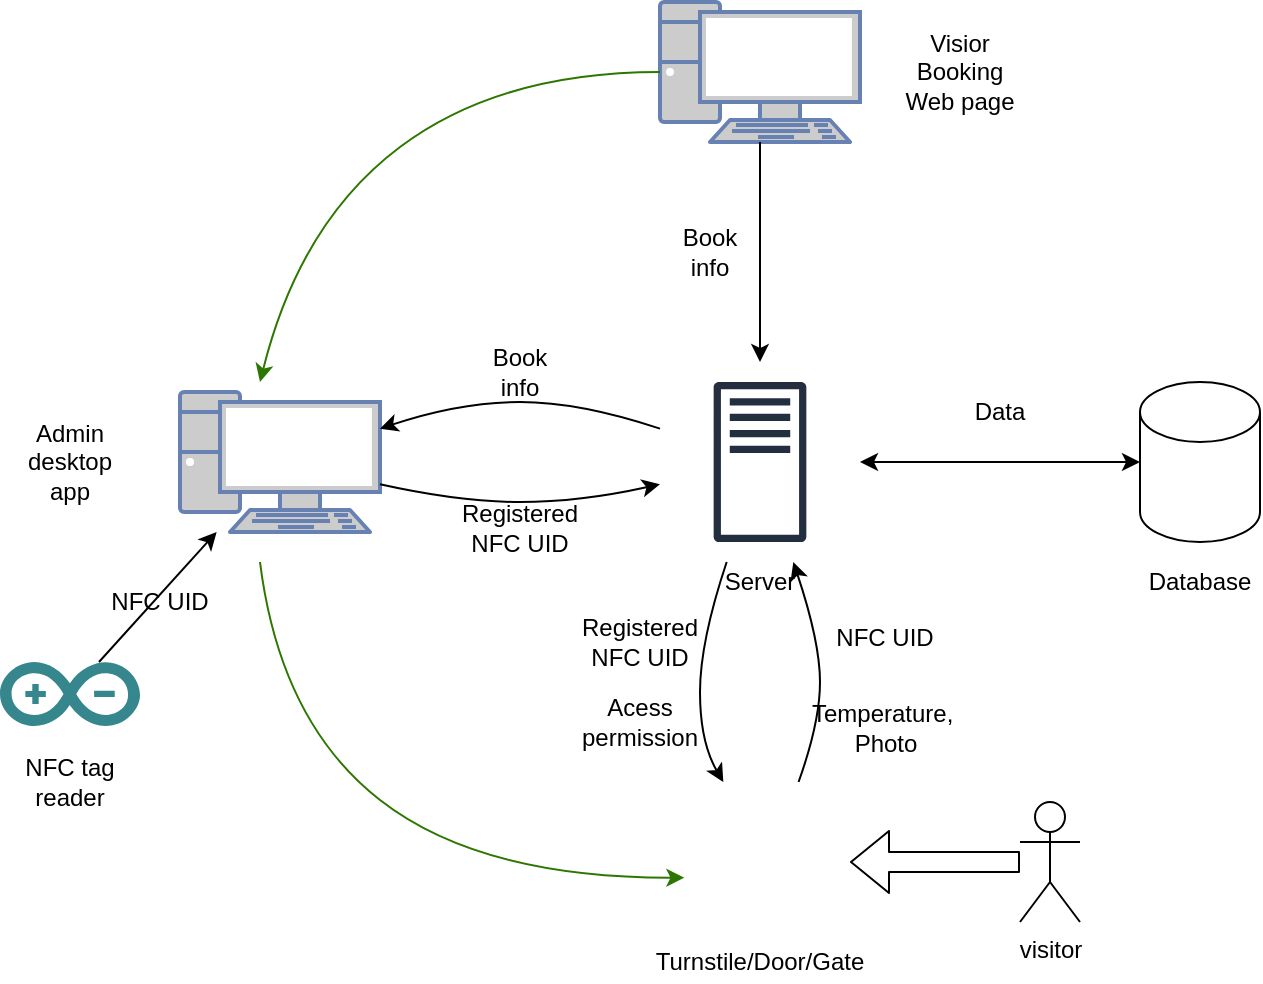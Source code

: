 <mxfile version="13.9.9" type="device"><diagram id="3GUhXT0_CRa2sg-EPFSv" name="Page-1"><mxGraphModel dx="1024" dy="592" grid="1" gridSize="10" guides="1" tooltips="1" connect="1" arrows="1" fold="1" page="1" pageScale="1" pageWidth="850" pageHeight="1100" math="0" shadow="0"><root><mxCell id="0"/><mxCell id="1" parent="0"/><mxCell id="2d9kgT4lDHFW2ZH7mY6y-2" value="" style="shape=cylinder3;whiteSpace=wrap;html=1;boundedLbl=1;backgroundOutline=1;size=15;" parent="1" vertex="1"><mxGeometry x="630" y="220" width="60" height="80" as="geometry"/></mxCell><mxCell id="2d9kgT4lDHFW2ZH7mY6y-4" value="" style="outlineConnect=0;fontColor=#232F3E;gradientColor=none;strokeColor=#232F3E;fillColor=#ffffff;dashed=0;verticalLabelPosition=bottom;verticalAlign=top;align=center;html=1;fontSize=12;fontStyle=0;aspect=fixed;shape=mxgraph.aws4.resourceIcon;resIcon=mxgraph.aws4.traditional_server;" parent="1" vertex="1"><mxGeometry x="390" y="210" width="100" height="100" as="geometry"/></mxCell><mxCell id="2d9kgT4lDHFW2ZH7mY6y-5" value="" style="fontColor=#0066CC;verticalAlign=top;verticalLabelPosition=bottom;labelPosition=center;align=center;html=1;outlineConnect=0;fillColor=#CCCCCC;strokeColor=#6881B3;gradientColor=none;gradientDirection=north;strokeWidth=2;shape=mxgraph.networks.pc;" parent="1" vertex="1"><mxGeometry x="150" y="225" width="100" height="70" as="geometry"/></mxCell><mxCell id="2d9kgT4lDHFW2ZH7mY6y-6" value="" style="dashed=0;outlineConnect=0;html=1;align=center;labelPosition=center;verticalLabelPosition=bottom;verticalAlign=top;shape=mxgraph.weblogos.arduino;fillColor=#36868D;strokeColor=none;direction=west;" parent="1" vertex="1"><mxGeometry x="60" y="360" width="70" height="32" as="geometry"/></mxCell><mxCell id="2d9kgT4lDHFW2ZH7mY6y-7" value="" style="shape=image;html=1;verticalAlign=top;verticalLabelPosition=bottom;labelBackgroundColor=#ffffff;imageAspect=0;aspect=fixed;image=https://cdn4.iconfinder.com/data/icons/logos-and-brands-1/512/272_Raspberry_Pi_logo-128.png" parent="1" vertex="1"><mxGeometry x="405" y="420" width="80" height="80" as="geometry"/></mxCell><mxCell id="2d9kgT4lDHFW2ZH7mY6y-8" value="" style="fontColor=#0066CC;verticalAlign=top;verticalLabelPosition=bottom;labelPosition=center;align=center;html=1;outlineConnect=0;fillColor=#CCCCCC;strokeColor=#6881B3;gradientColor=none;gradientDirection=north;strokeWidth=2;shape=mxgraph.networks.pc;" parent="1" vertex="1"><mxGeometry x="390" y="30" width="100" height="70" as="geometry"/></mxCell><mxCell id="2d9kgT4lDHFW2ZH7mY6y-19" value="" style="curved=1;endArrow=classic;html=1;fillColor=#60a917;strokeColor=#2D7600;" parent="1" source="2d9kgT4lDHFW2ZH7mY6y-8" edge="1"><mxGeometry width="50" height="50" relative="1" as="geometry"><mxPoint x="250" y="130" as="sourcePoint"/><mxPoint x="190" y="220" as="targetPoint"/><Array as="points"><mxPoint x="310" y="65"/><mxPoint x="210" y="140"/></Array></mxGeometry></mxCell><mxCell id="2d9kgT4lDHFW2ZH7mY6y-20" value="" style="curved=1;endArrow=classic;html=1;entryX=-0.035;entryY=0.598;entryDx=0;entryDy=0;entryPerimeter=0;fillColor=#60a917;strokeColor=#2D7600;" parent="1" target="2d9kgT4lDHFW2ZH7mY6y-7" edge="1"><mxGeometry width="50" height="50" relative="1" as="geometry"><mxPoint x="190" y="310" as="sourcePoint"/><mxPoint x="150" y="495" as="targetPoint"/><Array as="points"><mxPoint x="200" y="390"/><mxPoint x="300" y="468"/></Array></mxGeometry></mxCell><mxCell id="2d9kgT4lDHFW2ZH7mY6y-22" value="visitor" style="shape=umlActor;verticalLabelPosition=bottom;verticalAlign=top;html=1;outlineConnect=0;" parent="1" vertex="1"><mxGeometry x="570" y="430" width="30" height="60" as="geometry"/></mxCell><mxCell id="2d9kgT4lDHFW2ZH7mY6y-25" value="Admin desktop app&lt;span style=&quot;color: rgba(0 , 0 , 0 , 0) ; font-family: monospace ; font-size: 0px&quot;&gt;%3CmxGraphModel%3E%3Croot%3E%3CmxCell%20id%3D%220%22%2F%3E%3CmxCell%20id%3D%221%22%20parent%3D%220%22%2F%3E%3CmxCell%20id%3D%222%22%20value%3D%22%22%20style%3D%22curved%3D1%3BendArrow%3Dclassic%3Bhtml%3D1%3B%22%20edge%3D%221%22%20parent%3D%221%22%3E%3CmxGeometry%20width%3D%2250%22%20height%3D%2250%22%20relative%3D%221%22%20as%3D%22geometry%22%3E%3CmxPoint%20x%3D%22390%22%20y%3D%2265%22%20as%3D%22sourcePoint%22%2F%3E%3CmxPoint%20x%3D%22210%22%20y%3D%22220%22%20as%3D%22targetPoint%22%2F%3E%3CArray%20as%3D%22points%22%3E%3CmxPoint%20x%3D%22310%22%20y%3D%2265%22%2F%3E%3CmxPoint%20x%3D%22220%22%20y%3D%22140%22%2F%3E%3C%2FArray%3E%3C%2FmxGeometry%3E%3C%2FmxCell%3E%3C%2Froot%3E%3C%2FmxGraphModel%3EDasda Dasdasdasdasda&lt;br&gt;&lt;/span&gt;" style="text;html=1;strokeColor=none;fillColor=none;align=center;verticalAlign=middle;whiteSpace=wrap;rounded=0;" parent="1" vertex="1"><mxGeometry x="70" y="245" width="50" height="30" as="geometry"/></mxCell><mxCell id="2d9kgT4lDHFW2ZH7mY6y-26" value="Visior Booking Web page" style="text;html=1;strokeColor=none;fillColor=none;align=center;verticalAlign=middle;whiteSpace=wrap;rounded=0;" parent="1" vertex="1"><mxGeometry x="510" y="52.5" width="60" height="25" as="geometry"/></mxCell><mxCell id="2d9kgT4lDHFW2ZH7mY6y-28" value="Server" style="text;html=1;strokeColor=none;fillColor=none;align=center;verticalAlign=middle;whiteSpace=wrap;rounded=0;" parent="1" vertex="1"><mxGeometry x="420" y="310" width="40" height="20" as="geometry"/></mxCell><mxCell id="2d9kgT4lDHFW2ZH7mY6y-29" value="Database" style="text;html=1;strokeColor=none;fillColor=none;align=center;verticalAlign=middle;whiteSpace=wrap;rounded=0;" parent="1" vertex="1"><mxGeometry x="635" y="310" width="50" height="20" as="geometry"/></mxCell><mxCell id="2d9kgT4lDHFW2ZH7mY6y-30" value="NFC tag reader" style="text;html=1;strokeColor=none;fillColor=none;align=center;verticalAlign=middle;whiteSpace=wrap;rounded=0;" parent="1" vertex="1"><mxGeometry x="60" y="410" width="70" height="20" as="geometry"/></mxCell><mxCell id="2d9kgT4lDHFW2ZH7mY6y-31" value="Turnstile/Door/Gate" style="text;html=1;strokeColor=none;fillColor=none;align=center;verticalAlign=middle;whiteSpace=wrap;rounded=0;" parent="1" vertex="1"><mxGeometry x="405" y="500" width="70" height="20" as="geometry"/></mxCell><mxCell id="2d9kgT4lDHFW2ZH7mY6y-34" value="Book info&lt;span style=&quot;color: rgba(0 , 0 , 0 , 0) ; font-family: monospace ; font-size: 0px&quot;&gt;%3CmxGraphModel%3E%3Croot%3E%3CmxCell%20id%3D%220%22%2F%3E%3CmxCell%20id%3D%221%22%20parent%3D%220%22%2F%3E%3CmxCell%20id%3D%222%22%20value%3D%22%22%20style%3D%22curved%3D1%3BendArrow%3Dclassic%3Bhtml%3D1%3B%22%20edge%3D%221%22%20parent%3D%221%22%3E%3CmxGeometry%20width%3D%2250%22%20height%3D%2250%22%20relative%3D%221%22%20as%3D%22geometry%22%3E%3CmxPoint%20x%3D%22390%22%20y%3D%2265%22%20as%3D%22sourcePoint%22%2F%3E%3CmxPoint%20x%3D%22210%22%20y%3D%22220%22%20as%3D%22targetPoint%22%2F%3E%3CArray%20as%3D%22points%22%3E%3CmxPoint%20x%3D%22310%22%20y%3D%2265%22%2F%3E%3CmxPoint%20x%3D%22220%22%20y%3D%22140%22%2F%3E%3C%2FArray%3E%3C%2FmxGeometry%3E%3C%2FmxCell%3E%3C%2Froot%3E%3C%2FmxGraphModel%3&lt;/span&gt;" style="text;html=1;strokeColor=none;fillColor=none;align=center;verticalAlign=middle;whiteSpace=wrap;rounded=0;" parent="1" vertex="1"><mxGeometry x="390" y="140" width="50" height="30" as="geometry"/></mxCell><mxCell id="2d9kgT4lDHFW2ZH7mY6y-39" value="Book info&lt;span style=&quot;color: rgba(0 , 0 , 0 , 0) ; font-family: monospace ; font-size: 0px&quot;&gt;%3CmxGraphModel%3E%3Croot%3E%3CmxCell%20id%3D%220%22%2F%3E%3CmxCell%20id%3D%221%22%20parent%3D%220%22%2F%3E%3CmxCell%20id%3D%222%22%20value%3D%22%22%20style%3D%22curved%3D1%3BendArrow%3Dclassic%3Bhtml%3D1%3B%22%20edge%3D%221%22%20parent%3D%221%22%3E%3CmxGeometry%20width%3D%2250%22%20height%3D%2250%22%20relative%3D%221%22%20as%3D%22geometry%22%3E%3CmxPoint%20x%3D%22390%22%20y%3D%2265%22%20as%3D%22sourcePoint%22%2F%3E%3CmxPoint%20x%3D%22210%22%20y%3D%22220%22%20as%3D%22targetPoint%22%2F%3E%3CArray%20as%3D%22points%22%3E%3CmxPoint%20x%3D%22310%22%20y%3D%2265%22%2F%3E%3CmxPoint%20x%3D%22220%22%20y%3D%22140%22%2F%3E%3C%2FArray%3E%3C%2FmxGeometry%3E%3C%2FmxCell%3E%3C%2Froot%3E%3C%2FmxGraphModel%3&lt;/span&gt;" style="text;html=1;strokeColor=none;fillColor=none;align=center;verticalAlign=middle;whiteSpace=wrap;rounded=0;" parent="1" vertex="1"><mxGeometry x="295" y="200" width="50" height="30" as="geometry"/></mxCell><mxCell id="2d9kgT4lDHFW2ZH7mY6y-40" value="Registered NFC UID" style="text;html=1;strokeColor=none;fillColor=none;align=center;verticalAlign=middle;whiteSpace=wrap;rounded=0;" parent="1" vertex="1"><mxGeometry x="290" y="275" width="60" height="35" as="geometry"/></mxCell><mxCell id="2d9kgT4lDHFW2ZH7mY6y-42" value="" style="curved=1;endArrow=classic;html=1;" parent="1" source="2d9kgT4lDHFW2ZH7mY6y-4" target="2d9kgT4lDHFW2ZH7mY6y-5" edge="1"><mxGeometry width="50" height="50" relative="1" as="geometry"><mxPoint x="330" y="290" as="sourcePoint"/><mxPoint x="380" y="240" as="targetPoint"/><Array as="points"><mxPoint x="350" y="230"/><mxPoint x="290" y="230"/></Array></mxGeometry></mxCell><mxCell id="2d9kgT4lDHFW2ZH7mY6y-43" value="" style="curved=1;endArrow=classic;html=1;" parent="1" source="2d9kgT4lDHFW2ZH7mY6y-5" target="2d9kgT4lDHFW2ZH7mY6y-4" edge="1"><mxGeometry width="50" height="50" relative="1" as="geometry"><mxPoint x="260" y="253.333" as="sourcePoint"/><mxPoint x="400" y="253.333" as="targetPoint"/><Array as="points"><mxPoint x="290" y="280"/><mxPoint x="350" y="280"/></Array></mxGeometry></mxCell><mxCell id="2d9kgT4lDHFW2ZH7mY6y-44" value="" style="endArrow=classic;html=1;" parent="1" source="2d9kgT4lDHFW2ZH7mY6y-8" target="2d9kgT4lDHFW2ZH7mY6y-4" edge="1"><mxGeometry width="50" height="50" relative="1" as="geometry"><mxPoint x="450" y="230" as="sourcePoint"/><mxPoint x="500" y="180" as="targetPoint"/></mxGeometry></mxCell><mxCell id="2d9kgT4lDHFW2ZH7mY6y-45" value="" style="endArrow=classic;html=1;" parent="1" source="2d9kgT4lDHFW2ZH7mY6y-6" target="2d9kgT4lDHFW2ZH7mY6y-5" edge="1"><mxGeometry width="50" height="50" relative="1" as="geometry"><mxPoint x="270" y="260" as="sourcePoint"/><mxPoint x="320" y="210" as="targetPoint"/></mxGeometry></mxCell><mxCell id="2d9kgT4lDHFW2ZH7mY6y-46" value="NFC UID" style="text;html=1;strokeColor=none;fillColor=none;align=center;verticalAlign=middle;whiteSpace=wrap;rounded=0;" parent="1" vertex="1"><mxGeometry x="110" y="320" width="60" height="20" as="geometry"/></mxCell><mxCell id="2d9kgT4lDHFW2ZH7mY6y-48" value="" style="curved=1;endArrow=classic;html=1;" parent="1" source="2d9kgT4lDHFW2ZH7mY6y-4" target="2d9kgT4lDHFW2ZH7mY6y-7" edge="1"><mxGeometry width="50" height="50" relative="1" as="geometry"><mxPoint x="390" y="380" as="sourcePoint"/><mxPoint x="440" y="330" as="targetPoint"/><Array as="points"><mxPoint x="410" y="350"/><mxPoint x="410" y="400"/></Array></mxGeometry></mxCell><mxCell id="2d9kgT4lDHFW2ZH7mY6y-49" value="" style="curved=1;endArrow=classic;html=1;" parent="1" source="2d9kgT4lDHFW2ZH7mY6y-7" target="2d9kgT4lDHFW2ZH7mY6y-4" edge="1"><mxGeometry width="50" height="50" relative="1" as="geometry"><mxPoint x="453" y="420" as="sourcePoint"/><mxPoint x="484.615" y="430.0" as="targetPoint"/><Array as="points"><mxPoint x="470" y="390"/><mxPoint x="470" y="350"/></Array></mxGeometry></mxCell><mxCell id="2d9kgT4lDHFW2ZH7mY6y-50" value="Registered NFC UID" style="text;html=1;strokeColor=none;fillColor=none;align=center;verticalAlign=middle;whiteSpace=wrap;rounded=0;" parent="1" vertex="1"><mxGeometry x="350" y="330" width="60" height="40" as="geometry"/></mxCell><mxCell id="2d9kgT4lDHFW2ZH7mY6y-51" value="NFC UID" style="text;html=1;strokeColor=none;fillColor=none;align=center;verticalAlign=middle;whiteSpace=wrap;rounded=0;" parent="1" vertex="1"><mxGeometry x="475" y="335" width="55" height="25" as="geometry"/></mxCell><mxCell id="2d9kgT4lDHFW2ZH7mY6y-52" value="Acess permission" style="text;html=1;strokeColor=none;fillColor=none;align=center;verticalAlign=middle;whiteSpace=wrap;rounded=0;" parent="1" vertex="1"><mxGeometry x="350" y="370" width="60" height="40" as="geometry"/></mxCell><mxCell id="2d9kgT4lDHFW2ZH7mY6y-53" value="Temperature,&amp;nbsp; Photo" style="text;html=1;strokeColor=none;fillColor=none;align=center;verticalAlign=middle;whiteSpace=wrap;rounded=0;" parent="1" vertex="1"><mxGeometry x="472.5" y="375" width="60" height="35" as="geometry"/></mxCell><mxCell id="2d9kgT4lDHFW2ZH7mY6y-54" value="" style="endArrow=classic;startArrow=classic;html=1;" parent="1" source="2d9kgT4lDHFW2ZH7mY6y-4" target="2d9kgT4lDHFW2ZH7mY6y-2" edge="1"><mxGeometry width="50" height="50" relative="1" as="geometry"><mxPoint x="510" y="290" as="sourcePoint"/><mxPoint x="560" y="240" as="targetPoint"/></mxGeometry></mxCell><mxCell id="2d9kgT4lDHFW2ZH7mY6y-55" value="" style="shape=flexArrow;endArrow=classic;html=1;" parent="1" source="2d9kgT4lDHFW2ZH7mY6y-22" target="2d9kgT4lDHFW2ZH7mY6y-7" edge="1"><mxGeometry width="50" height="50" relative="1" as="geometry"><mxPoint x="532.5" y="460" as="sourcePoint"/><mxPoint x="582.5" y="410" as="targetPoint"/></mxGeometry></mxCell><mxCell id="2d9kgT4lDHFW2ZH7mY6y-56" value="Data" style="text;html=1;strokeColor=none;fillColor=none;align=center;verticalAlign=middle;whiteSpace=wrap;rounded=0;" parent="1" vertex="1"><mxGeometry x="540" y="225" width="40" height="20" as="geometry"/></mxCell></root></mxGraphModel></diagram></mxfile>